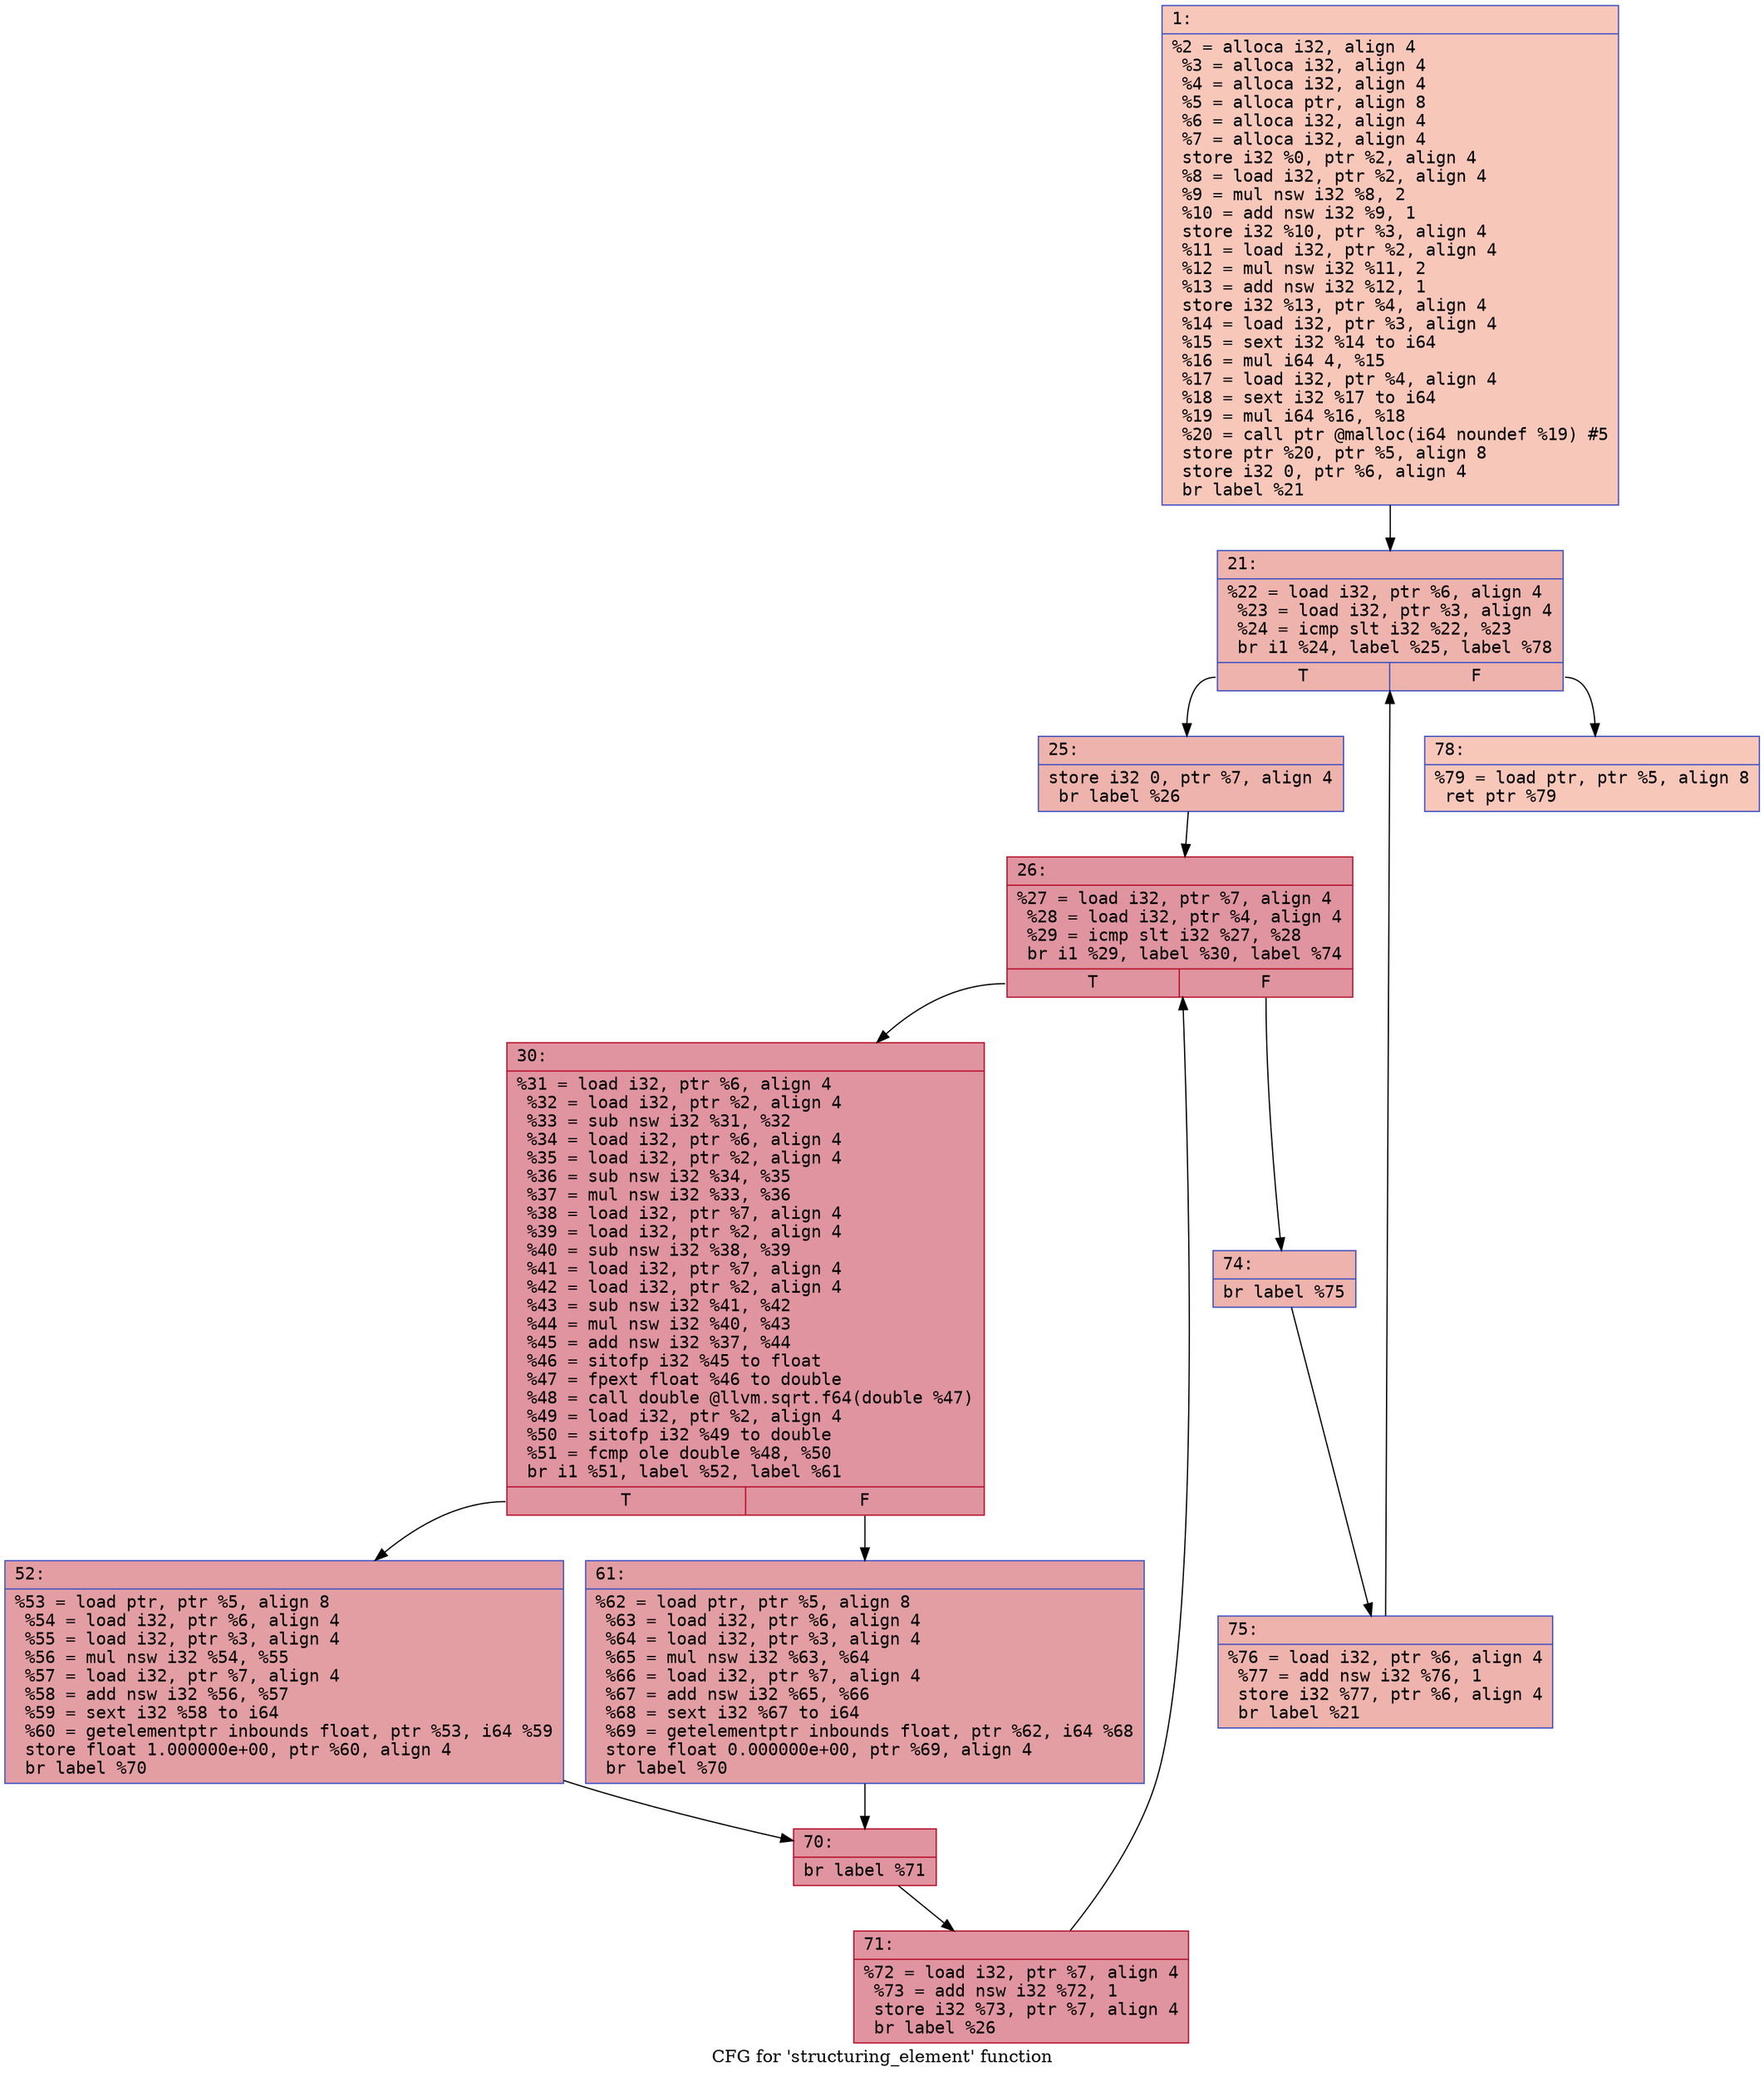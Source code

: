 digraph "CFG for 'structuring_element' function" {
	label="CFG for 'structuring_element' function";

	Node0x600002c12ee0 [shape=record,color="#3d50c3ff", style=filled, fillcolor="#ec7f6370" fontname="Courier",label="{1:\l|  %2 = alloca i32, align 4\l  %3 = alloca i32, align 4\l  %4 = alloca i32, align 4\l  %5 = alloca ptr, align 8\l  %6 = alloca i32, align 4\l  %7 = alloca i32, align 4\l  store i32 %0, ptr %2, align 4\l  %8 = load i32, ptr %2, align 4\l  %9 = mul nsw i32 %8, 2\l  %10 = add nsw i32 %9, 1\l  store i32 %10, ptr %3, align 4\l  %11 = load i32, ptr %2, align 4\l  %12 = mul nsw i32 %11, 2\l  %13 = add nsw i32 %12, 1\l  store i32 %13, ptr %4, align 4\l  %14 = load i32, ptr %3, align 4\l  %15 = sext i32 %14 to i64\l  %16 = mul i64 4, %15\l  %17 = load i32, ptr %4, align 4\l  %18 = sext i32 %17 to i64\l  %19 = mul i64 %16, %18\l  %20 = call ptr @malloc(i64 noundef %19) #5\l  store ptr %20, ptr %5, align 8\l  store i32 0, ptr %6, align 4\l  br label %21\l}"];
	Node0x600002c12ee0 -> Node0x600002c12f30[tooltip="1 -> 21\nProbability 100.00%" ];
	Node0x600002c12f30 [shape=record,color="#3d50c3ff", style=filled, fillcolor="#d6524470" fontname="Courier",label="{21:\l|  %22 = load i32, ptr %6, align 4\l  %23 = load i32, ptr %3, align 4\l  %24 = icmp slt i32 %22, %23\l  br i1 %24, label %25, label %78\l|{<s0>T|<s1>F}}"];
	Node0x600002c12f30:s0 -> Node0x600002c12f80[tooltip="21 -> 25\nProbability 96.88%" ];
	Node0x600002c12f30:s1 -> Node0x600002c13250[tooltip="21 -> 78\nProbability 3.12%" ];
	Node0x600002c12f80 [shape=record,color="#3d50c3ff", style=filled, fillcolor="#d6524470" fontname="Courier",label="{25:\l|  store i32 0, ptr %7, align 4\l  br label %26\l}"];
	Node0x600002c12f80 -> Node0x600002c12fd0[tooltip="25 -> 26\nProbability 100.00%" ];
	Node0x600002c12fd0 [shape=record,color="#b70d28ff", style=filled, fillcolor="#b70d2870" fontname="Courier",label="{26:\l|  %27 = load i32, ptr %7, align 4\l  %28 = load i32, ptr %4, align 4\l  %29 = icmp slt i32 %27, %28\l  br i1 %29, label %30, label %74\l|{<s0>T|<s1>F}}"];
	Node0x600002c12fd0:s0 -> Node0x600002c13020[tooltip="26 -> 30\nProbability 96.88%" ];
	Node0x600002c12fd0:s1 -> Node0x600002c131b0[tooltip="26 -> 74\nProbability 3.12%" ];
	Node0x600002c13020 [shape=record,color="#b70d28ff", style=filled, fillcolor="#b70d2870" fontname="Courier",label="{30:\l|  %31 = load i32, ptr %6, align 4\l  %32 = load i32, ptr %2, align 4\l  %33 = sub nsw i32 %31, %32\l  %34 = load i32, ptr %6, align 4\l  %35 = load i32, ptr %2, align 4\l  %36 = sub nsw i32 %34, %35\l  %37 = mul nsw i32 %33, %36\l  %38 = load i32, ptr %7, align 4\l  %39 = load i32, ptr %2, align 4\l  %40 = sub nsw i32 %38, %39\l  %41 = load i32, ptr %7, align 4\l  %42 = load i32, ptr %2, align 4\l  %43 = sub nsw i32 %41, %42\l  %44 = mul nsw i32 %40, %43\l  %45 = add nsw i32 %37, %44\l  %46 = sitofp i32 %45 to float\l  %47 = fpext float %46 to double\l  %48 = call double @llvm.sqrt.f64(double %47)\l  %49 = load i32, ptr %2, align 4\l  %50 = sitofp i32 %49 to double\l  %51 = fcmp ole double %48, %50\l  br i1 %51, label %52, label %61\l|{<s0>T|<s1>F}}"];
	Node0x600002c13020:s0 -> Node0x600002c13070[tooltip="30 -> 52\nProbability 50.00%" ];
	Node0x600002c13020:s1 -> Node0x600002c130c0[tooltip="30 -> 61\nProbability 50.00%" ];
	Node0x600002c13070 [shape=record,color="#3d50c3ff", style=filled, fillcolor="#be242e70" fontname="Courier",label="{52:\l|  %53 = load ptr, ptr %5, align 8\l  %54 = load i32, ptr %6, align 4\l  %55 = load i32, ptr %3, align 4\l  %56 = mul nsw i32 %54, %55\l  %57 = load i32, ptr %7, align 4\l  %58 = add nsw i32 %56, %57\l  %59 = sext i32 %58 to i64\l  %60 = getelementptr inbounds float, ptr %53, i64 %59\l  store float 1.000000e+00, ptr %60, align 4\l  br label %70\l}"];
	Node0x600002c13070 -> Node0x600002c13110[tooltip="52 -> 70\nProbability 100.00%" ];
	Node0x600002c130c0 [shape=record,color="#3d50c3ff", style=filled, fillcolor="#be242e70" fontname="Courier",label="{61:\l|  %62 = load ptr, ptr %5, align 8\l  %63 = load i32, ptr %6, align 4\l  %64 = load i32, ptr %3, align 4\l  %65 = mul nsw i32 %63, %64\l  %66 = load i32, ptr %7, align 4\l  %67 = add nsw i32 %65, %66\l  %68 = sext i32 %67 to i64\l  %69 = getelementptr inbounds float, ptr %62, i64 %68\l  store float 0.000000e+00, ptr %69, align 4\l  br label %70\l}"];
	Node0x600002c130c0 -> Node0x600002c13110[tooltip="61 -> 70\nProbability 100.00%" ];
	Node0x600002c13110 [shape=record,color="#b70d28ff", style=filled, fillcolor="#b70d2870" fontname="Courier",label="{70:\l|  br label %71\l}"];
	Node0x600002c13110 -> Node0x600002c13160[tooltip="70 -> 71\nProbability 100.00%" ];
	Node0x600002c13160 [shape=record,color="#b70d28ff", style=filled, fillcolor="#b70d2870" fontname="Courier",label="{71:\l|  %72 = load i32, ptr %7, align 4\l  %73 = add nsw i32 %72, 1\l  store i32 %73, ptr %7, align 4\l  br label %26\l}"];
	Node0x600002c13160 -> Node0x600002c12fd0[tooltip="71 -> 26\nProbability 100.00%" ];
	Node0x600002c131b0 [shape=record,color="#3d50c3ff", style=filled, fillcolor="#d6524470" fontname="Courier",label="{74:\l|  br label %75\l}"];
	Node0x600002c131b0 -> Node0x600002c13200[tooltip="74 -> 75\nProbability 100.00%" ];
	Node0x600002c13200 [shape=record,color="#3d50c3ff", style=filled, fillcolor="#d6524470" fontname="Courier",label="{75:\l|  %76 = load i32, ptr %6, align 4\l  %77 = add nsw i32 %76, 1\l  store i32 %77, ptr %6, align 4\l  br label %21\l}"];
	Node0x600002c13200 -> Node0x600002c12f30[tooltip="75 -> 21\nProbability 100.00%" ];
	Node0x600002c13250 [shape=record,color="#3d50c3ff", style=filled, fillcolor="#ec7f6370" fontname="Courier",label="{78:\l|  %79 = load ptr, ptr %5, align 8\l  ret ptr %79\l}"];
}
